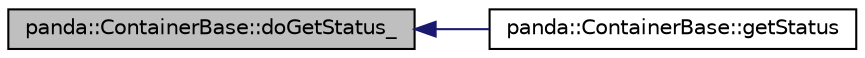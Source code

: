 digraph G
{
  edge [fontname="Helvetica",fontsize="10",labelfontname="Helvetica",labelfontsize="10"];
  node [fontname="Helvetica",fontsize="10",shape=record];
  rankdir=LR;
  Node1 [label="panda::ContainerBase::doGetStatus_",height=0.2,width=0.4,color="black", fillcolor="grey75", style="filled" fontcolor="black"];
  Node1 -> Node2 [dir=back,color="midnightblue",fontsize="10",style="solid"];
  Node2 [label="panda::ContainerBase::getStatus",height=0.2,width=0.4,color="black", fillcolor="white", style="filled",URL="$classpanda_1_1ContainerBase.html#a0fc7be3775bfe31f3819356d1cacda11",tooltip="Get status of branches in the tree."];
}
